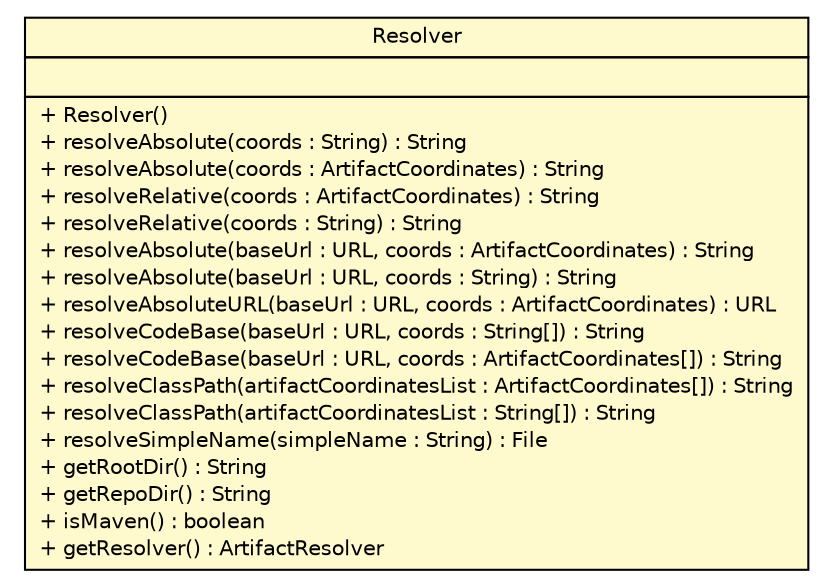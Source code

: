 #!/usr/local/bin/dot
#
# Class diagram 
# Generated by UMLGraph version R5_6 (http://www.umlgraph.org/)
#

digraph G {
	edge [fontname="Helvetica",fontsize=10,labelfontname="Helvetica",labelfontsize=10];
	node [fontname="Helvetica",fontsize=10,shape=plaintext];
	nodesep=0.25;
	ranksep=0.5;
	// sorcer.resolver.Resolver
	c272676 [label=<<table title="sorcer.resolver.Resolver" border="0" cellborder="1" cellspacing="0" cellpadding="2" port="p" bgcolor="lemonChiffon" href="./Resolver.html">
		<tr><td><table border="0" cellspacing="0" cellpadding="1">
<tr><td align="center" balign="center"> Resolver </td></tr>
		</table></td></tr>
		<tr><td><table border="0" cellspacing="0" cellpadding="1">
<tr><td align="left" balign="left">  </td></tr>
		</table></td></tr>
		<tr><td><table border="0" cellspacing="0" cellpadding="1">
<tr><td align="left" balign="left"> + Resolver() </td></tr>
<tr><td align="left" balign="left"> + resolveAbsolute(coords : String) : String </td></tr>
<tr><td align="left" balign="left"> + resolveAbsolute(coords : ArtifactCoordinates) : String </td></tr>
<tr><td align="left" balign="left"> + resolveRelative(coords : ArtifactCoordinates) : String </td></tr>
<tr><td align="left" balign="left"> + resolveRelative(coords : String) : String </td></tr>
<tr><td align="left" balign="left"> + resolveAbsolute(baseUrl : URL, coords : ArtifactCoordinates) : String </td></tr>
<tr><td align="left" balign="left"> + resolveAbsolute(baseUrl : URL, coords : String) : String </td></tr>
<tr><td align="left" balign="left"> + resolveAbsoluteURL(baseUrl : URL, coords : ArtifactCoordinates) : URL </td></tr>
<tr><td align="left" balign="left"> + resolveCodeBase(baseUrl : URL, coords : String[]) : String </td></tr>
<tr><td align="left" balign="left"> + resolveCodeBase(baseUrl : URL, coords : ArtifactCoordinates[]) : String </td></tr>
<tr><td align="left" balign="left"> + resolveClassPath(artifactCoordinatesList : ArtifactCoordinates[]) : String </td></tr>
<tr><td align="left" balign="left"> + resolveClassPath(artifactCoordinatesList : String[]) : String </td></tr>
<tr><td align="left" balign="left"> + resolveSimpleName(simpleName : String) : File </td></tr>
<tr><td align="left" balign="left"> + getRootDir() : String </td></tr>
<tr><td align="left" balign="left"> + getRepoDir() : String </td></tr>
<tr><td align="left" balign="left"> + isMaven() : boolean </td></tr>
<tr><td align="left" balign="left"> + getResolver() : ArtifactResolver </td></tr>
		</table></td></tr>
		</table>>, URL="./Resolver.html", fontname="Helvetica", fontcolor="black", fontsize=10.0];
}

